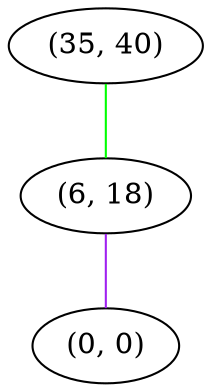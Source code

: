 graph "" {
"(35, 40)";
"(6, 18)";
"(0, 0)";
"(35, 40)" -- "(6, 18)"  [color=green, key=0, weight=2];
"(6, 18)" -- "(0, 0)"  [color=purple, key=0, weight=4];
}
